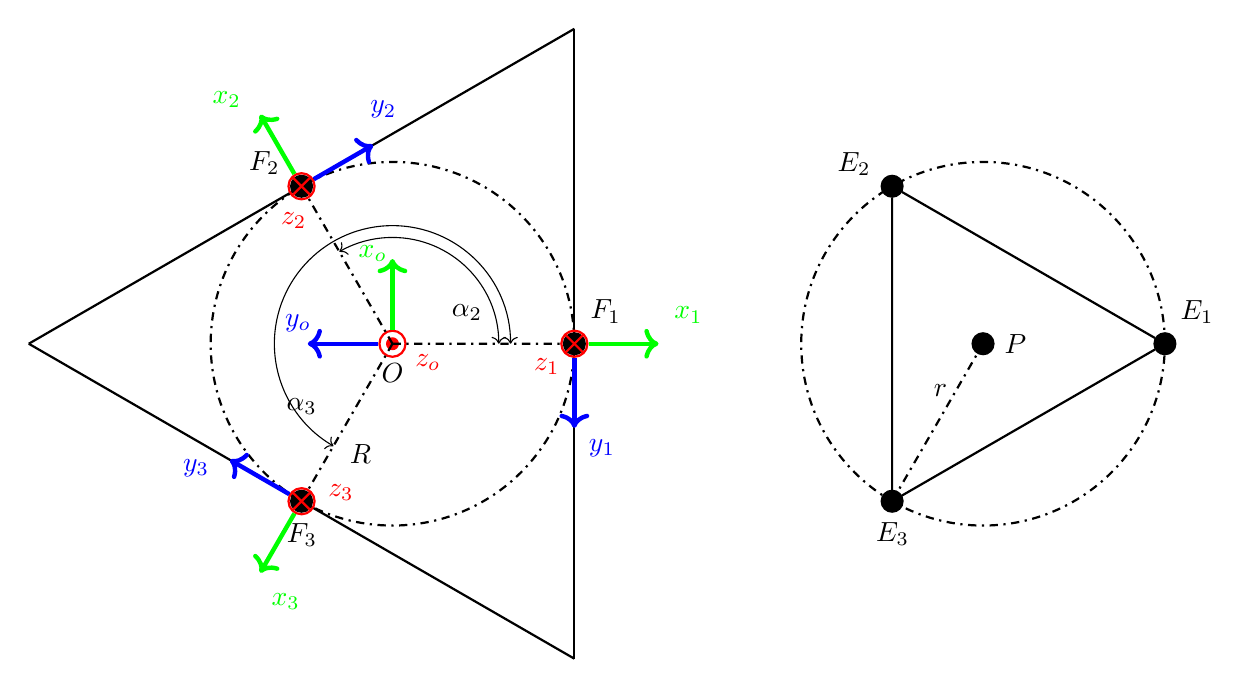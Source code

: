 
% --------------------------------------------------
% filename: top-view.tikz
% caption:  Draufsicht der invarianten Basis und beweglichen Plattform des Roboters
% label:    fig:top-view
% date:     14.4.202
% --------------------------------------------------

\begin{tikzpicture}[cross/.style={path picture={ 
        \draw
        (path picture bounding box.south east) -- (path picture bounding box.north west) (path picture bounding box.south west) -- (path picture bounding box.north east);}}
    ]

    %%%%%%%%%%%%%%%%%%%%%%%%%%%%%%%%%%%%%%%%%%%%%%%%%%
    % TOP VIEW BASE
    %%%%%%%%%%%%%%%%%%%%%%%%%%%%%%%%%%%%%%%%%%%%%%%%%%

    %%%%%%%%%%%%%%%%%%%%%%%%%%%%%%%%%%%%%%%%%%%%%%%%%%
    % DEFINE STYLES
    %%%%%%%%%%%%%%%%%%%%%%%%%%%%%%%%%%%%%%%%%%%%%%%%%%
    \tikzstyle{joint} = [circle, scale=0.8, fill=black, draw, thick]


    %%%%%%%%%%%%%%%%%%%%%%%%%%%%%%%%%%%%%%%%%%%%%%%%%%
    % EOORDINATE SYSTEM (ORIGIN)
    %%%%%%%%%%%%%%%%%%%%%%%%%%%%%%%%%%%%%%%%%%%%%%%%%%
    \node (y_o) [label={[blue, shift={(0, -.1)}]$y_o$}] at (-1.2, 0) {};
    \node (x_o) [label={[green, shift={(-.25, -.4)}]$x_o$}] at (0, 1.2) {};
    \node (z_o) [label={[red, shift={(.45, -.65)}]$z_o$}, draw, red, circle, thick] at (0, 0) {};
    
    \draw [->, green, ultra thick] (z_o) to (x_o);
    \draw [->, blue, ultra thick] (z_o) to (y_o);
    
    \draw [red, fill=red] (0, 0) circle (0.075);
    
    
    %%%%%%%%%%%%%%%%%%%%%%%%%%%%%%%%%%%%%%%%%%%%%%%%%%
    % DEFINE NODES
    %%%%%%%%%%%%%%%%%%%%%%%%%%%%%%%%%%%%%%%%%%%%%%%%%%
    \node (origin) [label={[label distance=0.2]-90:$O$}] at (0, 0) {};
    
    
    %%%%%%%%%%%%%%%%%%%%%%%%%%%%%%%%%%%%%%%%%%%%%%%%%%
    % DRAW
    %%%%%%%%%%%%%%%%%%%%%%%%%%%%%%%%%%%%%%%%%%%%%%%%%%
    % \draw [thick, dashdotted] (0, 4.619) -- (4, -2.309); 
    % \draw [draw=none] (0, 4.619) -- (4, -2.309) node (F1) [midway, joint, label={[label distance=0.2]60:$F_1$}] {};
    
    % \draw [thick, dashdotted] (4, -2.309) -- (-4, -2.309);  
    % \draw [draw=none] (4, -2.309) -- (-4, -2.309) node (F2) [midway, joint, label={[label distance=0.2]-90:$F_2$}] {};
    
    % \draw [thick, dashdotted] (-4, -2.309) -- (0, 4.619); 
    % \draw [draw=none] (-4, -2.309) -- (0, 4.619) node (F3) [midway, joint, label={[label distance=0.2]135:$F_3$}] {};
    
    \draw [thick, dashdotted] (origin) circle (2.309);
    
    \draw [thick]  
    (2.31, 4) -- (2.31, -4) 
    node (F1) [midway, joint, label={[label distance=0.2]60:$F_1$}] {}
    node (x1) [label={[green, shift={(0.25, 0)}]$x_1$}] at (3.51, 0) {}
    node (y1) [label={[blue, shift={(0.35, -0.5)}]$y_1$}] at (2.31, -1.2) {}
    node (z1) [label={[red, shift={(-0.35, -0.7)}]$z_1$}, draw, red, circle, cross, thick] at (2.31, 0) {};
    
    \draw [->, green, ultra thick] (z1) to (x1);
    \draw [->, blue, ultra thick] (z1) to (y1);
    
    % \draw [red, fill=red] (2.31, 0) circle (0.075);
    % node (y1) [label={[blue, shift={(0.35, 0)}]$y_1$}] at (1.11, 0) {}
    % node (x1) [label={[green, shift={(0.35, -0.5)}]$x_1$}] at (2.31, 1.2) {}
    % node (z1) [label={[red, shift={(-0.35, -0.7)}]$z_1$}, draw, red, circle, thick] at (2.31, 0) {};
    
    % \draw [->, green, ultra thick] (z1) to (x1);
    % \draw [->, blue, ultra thick] (z1) to (y1);
    
    % \draw [red, fill=red] (2.31, 0) circle (0.075);
    
    
    \draw [thick] 
    (-4.619, 0) -- (2.31, 4)
    node (F2) [midway, joint, label={[label distance=0.2]175:$F_2$}] {}
    node (x2) [label={[green, shift={(-0.35, -0.3)}]$x_2$}] at (-1.755, 3.039) {}
    node (y2) [label={[blue, shift={(0, 0)}]$y_2$}] at (-0.116, 2.6) {}
    node (z2) [label={[red, shift={(-0.1, -0.85)}]$z_2$}, draw, red, circle, cross, thick] at (-1.155, 2) {};
    
    \draw [->, green, ultra thick] (z2) to (x2);
    \draw [->, blue, ultra thick] (z2) to (y2);
    
    % \draw [red, fill=red] (-1.155, 2) circle (0.075);
    % node (y2) [label={[blue, shift={(-0.35, -0.3)}]$y_2$}] at (-.5548, .9609) {}
    % node (x2) [label={[green, shift={(0, 0)}]$x_2$}] at (-2.194, 1.4) {}
    % node (z2) [label={[red, shift={(-0.1, -0.85)}]$z_2$}, draw, red, circle, thick] at (-1.155, 2) {};
    
    % \draw [->, green, ultra thick] (z2) to (x2);
    % \draw [->, blue, ultra thick] (z2) to (y2);
    
    % \draw [red, fill=red] (-1.155, 2) circle (0.075);
    
    
    \draw [thick] 
    (2.31, -4) -- (-4.619, 0)
    node (F3) [midway, joint, label={[label distance=0.2]-88:$F_3$}] {}
    node (x3) [label={[green, shift={(0.4, -0.6)}]$x_3$}] at (-1.755, -3.039) {}
    node (y3) [label={[blue, shift={(-0.3, -0.55)}]$y_3$}] at (-2.194, -1.4) {}
    node (z3) [label={[red, shift={(0.5, -0.3)}]$z_3$}, draw, red, circle, cross, thick] at (-1.155, -2) {};
    
    \draw [->, green, ultra thick] (z3) to (x3);
    \draw [->, blue, ultra thick] (z3) to (y3);
    
    % \draw [red, fill=red] (-1.155, -2) circle (0.075);
    % node (y3) [label={[blue, shift={(0.4, -0.6)}]$y_3$}] at (-.5548, -.9609) {}
    % node (x3) [label={[green, shift={(-0.3, -0.55)}]$x_3$}] at (-.1156, -2.6) {}
    % node (z3) [label={[red, shift={(0.5, -0.3)}]$z_3$}, draw, red, circle, thick] at (-1.155, -2) {};
    
    % \draw [->, green, ultra thick] (z3) to (x3);
    % \draw [->, blue, ultra thick] (z3) to (y3);
    
    % \draw [red, fill=red] (-1.155, -2) circle (0.075);
    

    \draw [thick, dashdotted] 
    (origin.center) -- (F1)
    (origin.center) -- (F2)
    (origin.center) -- (F3)
        node [near end, label={[label distance=0.2]0:$R$}] {};
   
   
    %%%%%%%%%%%%%%%%%%%%%%%%%%%%%%%%%%%%%%%%%%%%%%%%%%
    % ANGLES
    %%%%%%%%%%%%%%%%%%%%%%%%%%%%%%%%%%%%%%%%%%%%%%%%%%
    \draw 
    (0, 0) coordinate (z_o)
    (1, 0) coordinate (F_1)
    (-0.5, 0.866) coordinate (a_2)
    (-0.5, -0.866) coordinate (a_3)
    
    pic[draw = black, <->, angle eccentricity = 0.6, angle radius = 1.35cm]
    {angle=F_1--z_o--a_2}
    node [label={[label distance=0.2]0:$\alpha_2$}] at (.5, .4) {}
    
    pic[draw = black, <->, angle eccentricity = 1.2, angle radius = 1.5cm]
    {angle=F_1--z_o--a_3}
    node [label={[label distance=0.2]0:$\alpha_3$}] at (-1.6, -.8) {};
    
    
    %%%%%%%%%%%%%%%%%%%%%%%%%%%%%%%%%%%%%%%%%%%%%%%%%%
    % TOP VIEW PLATFORM
    %%%%%%%%%%%%%%%%%%%%%%%%%%%%%%%%%%%%%%%%%%%%%%%%%%
    
    %%%%%%%%%%%%%%%%%%%%%%%%%%%%%%%%%%%%%%%%%%%%%%%%%%
    % COORDINATE SYSTEM (TCP)
    %%%%%%%%%%%%%%%%%%%%%%%%%%%%%%%%%%%%%%%%%%%%%%%%%%
    % \node (y_p) [label={[blue, shift={(-0.2, -0.1)}]$y_p$}] at (6.3, 0) {};
    % \node (x_p) [label={[green, shift={(-.25, -.4)}]$x_p$}] at (7.5, 1.2) {};
    % \node (z_p) [label={[red, shift={(-0.25, -0.1)}]$z_p$}, draw, red, circle, thick] at (7.5, 0) {};
    
    % \draw [->, green, ultra thick] (z_p) to (x_p);
    % \draw [->, blue, ultra thick] (z_p) to (y_p);
    
    % \draw [red, fill=red] (7.5, 0) circle (0.075);
    
    
    %%%%%%%%%%%%%%%%%%%%%%%%%%%%%%%%%%%%%%%%%%%%%%%%%%
    % DEFINE NODES
    %%%%%%%%%%%%%%%%%%%%%%%%%%%%%%%%%%%%%%%%%%%%%%%%%%
    \node (tcp) [joint, label={[label distance=0.2]0:$P$}] at (7.5, 0) {};
    % \node (E1) [label={[label distance=0.2]-90:$E1$}, joint] at (7.5, -2.309) {};
    % \node (E2) [label={[label distance=0.2]45:$E2$}, joint] at (9.5, 1.155) {};
    % \node (E3) [label={[label distance=0.2]135:$E3$}, joint] at (5.5, 1.155) {};
    
    \draw [draw=none] 
    (9.81, 4) -- (9.81, -4) 
    node (E1) [midway, joint, label={[label distance=0.2]60:$E_1$}] {}
    (2.881, 0) -- (9.81, 4) 
    node (E2) [midway, joint, label={[label distance=0.2]175:$E_2$}] {} 
    (9.81, -4) -- (2.881, 0) 
    node (E3) [midway, joint, label={[label distance=0.2]-88:$E_3$}] {};
    
    %%%%%%%%%%%%%%%%%%%%%%%%%%%%%%%%%%%%%%%%%%%%%%%%%%
    % DRAW
    %%%%%%%%%%%%%%%%%%%%%%%%%%%%%%%%%%%%%%%%%%%%%%%%%%
    \draw [thick] (E1) -- (E2) -- (E3) -- (E1) node (P) [midway] {};
    
    \draw [thick, dashdotted] 
    (tcp) circle (2.309)
    (tcp.center) -- (E3)
        node [midway, label={[label distance=0.2]90:$r$}] {};
    
    
\end{tikzpicture}
